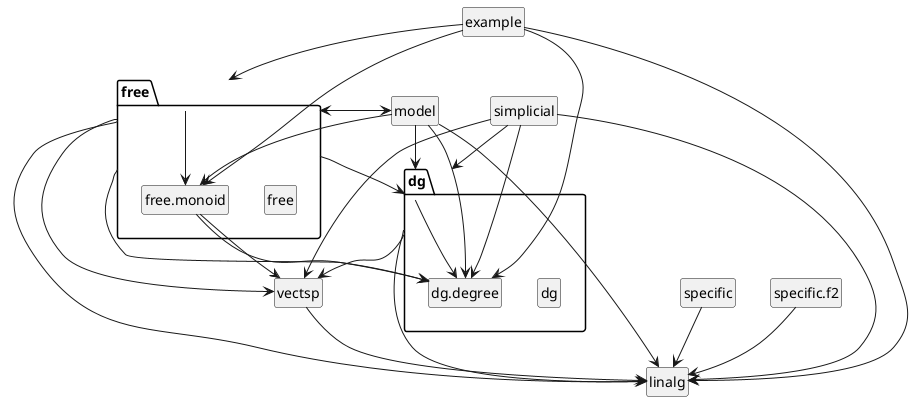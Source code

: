 @startuml
hide members
hide circle
set namespaceSeparator ::
class model
class linalg
class specific
class specific.f2
class example
class vectsp
class simplicial
package free {
  class free
  class free.monoid
}
package dg {
  class dg
  class dg.degree
}
model --> dg
model --> dg.degree
model --> free
model --> free.monoid
model --> linalg
free --> dg
free --> dg.degree
free --> free.monoid
free --> linalg
free --> vectsp
free --> model
free.monoid --> dg.degree
free.monoid --> vectsp
specific --> linalg
specific.f2 --> linalg
example --> dg.degree
example --> free
example --> free.monoid
example --> linalg
dg --> dg.degree
dg --> linalg
dg --> vectsp
vectsp --> linalg
simplicial --> dg
simplicial --> dg.degree
simplicial --> linalg
simplicial --> vectsp
@enduml